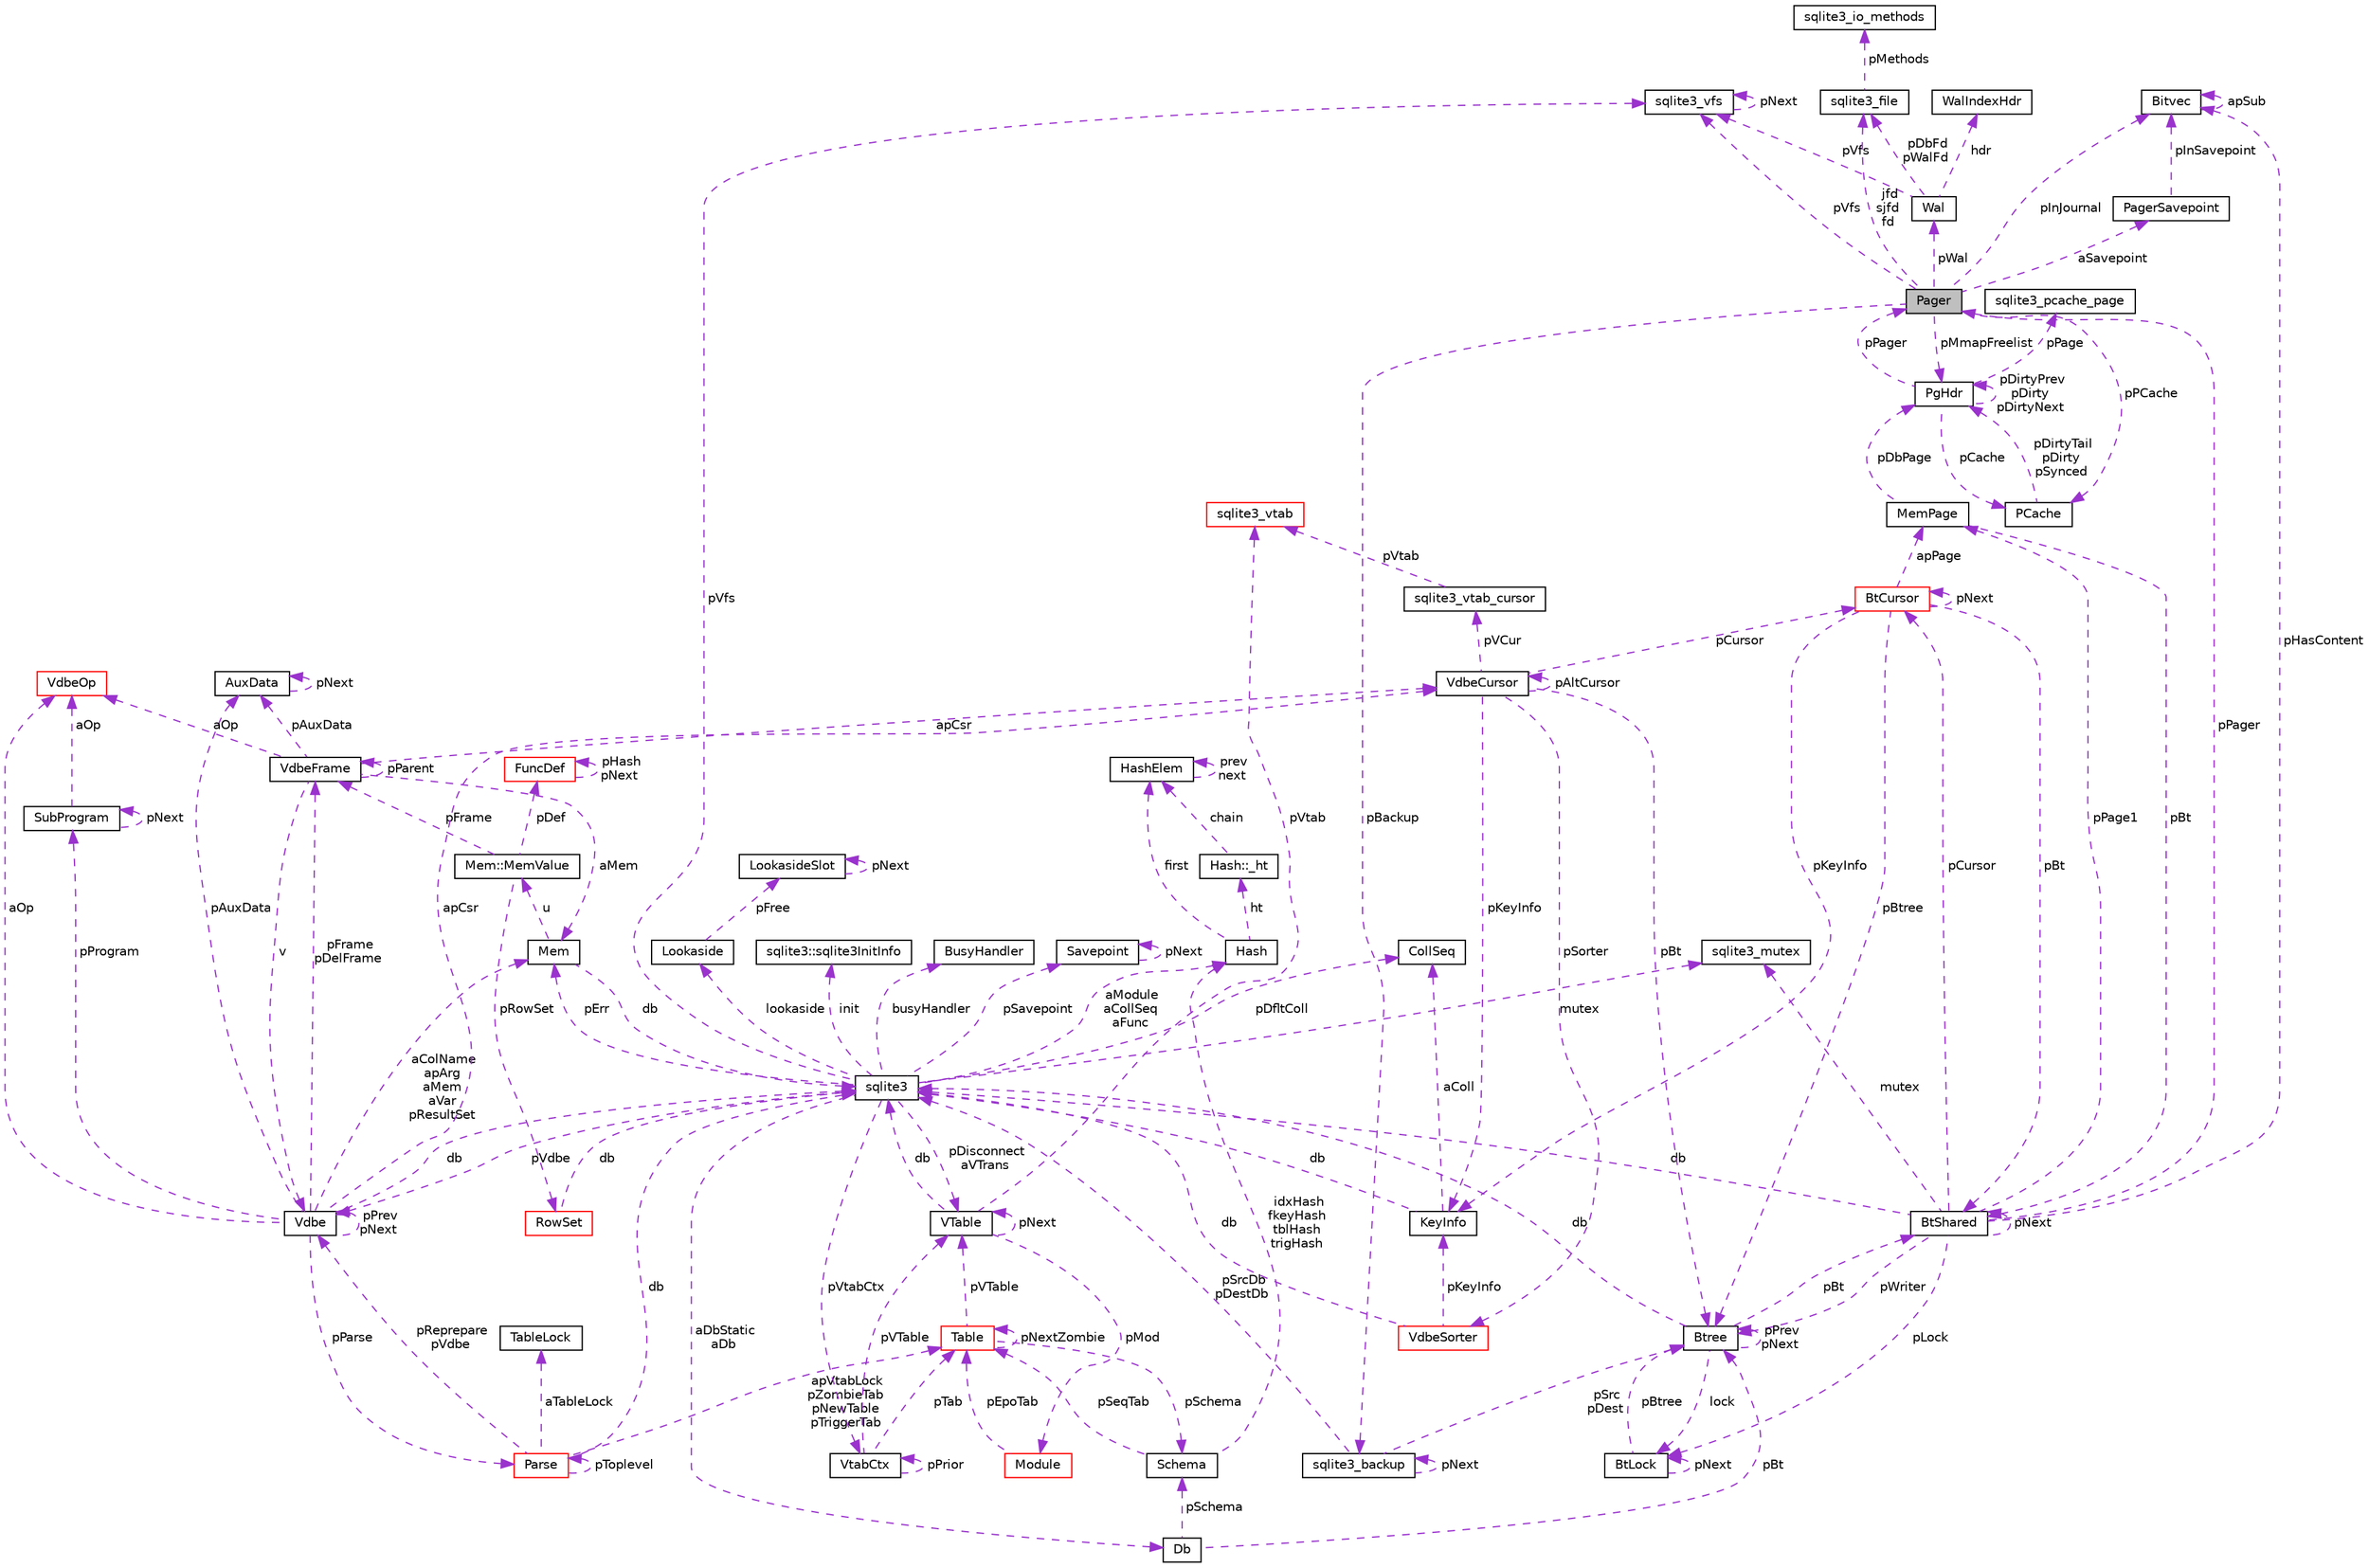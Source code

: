 digraph "Pager"
{
  edge [fontname="Helvetica",fontsize="10",labelfontname="Helvetica",labelfontsize="10"];
  node [fontname="Helvetica",fontsize="10",shape=record];
  Node1 [label="Pager",height=0.2,width=0.4,color="black", fillcolor="grey75", style="filled", fontcolor="black"];
  Node2 -> Node1 [dir="back",color="darkorchid3",fontsize="10",style="dashed",label=" pPCache" ,fontname="Helvetica"];
  Node2 [label="PCache",height=0.2,width=0.4,color="black", fillcolor="white", style="filled",URL="$structPCache.html"];
  Node3 -> Node2 [dir="back",color="darkorchid3",fontsize="10",style="dashed",label=" pDirtyTail\npDirty\npSynced" ,fontname="Helvetica"];
  Node3 [label="PgHdr",height=0.2,width=0.4,color="black", fillcolor="white", style="filled",URL="$structPgHdr.html"];
  Node4 -> Node3 [dir="back",color="darkorchid3",fontsize="10",style="dashed",label=" pPage" ,fontname="Helvetica"];
  Node4 [label="sqlite3_pcache_page",height=0.2,width=0.4,color="black", fillcolor="white", style="filled",URL="$structsqlite3__pcache__page.html"];
  Node2 -> Node3 [dir="back",color="darkorchid3",fontsize="10",style="dashed",label=" pCache" ,fontname="Helvetica"];
  Node3 -> Node3 [dir="back",color="darkorchid3",fontsize="10",style="dashed",label=" pDirtyPrev\npDirty\npDirtyNext" ,fontname="Helvetica"];
  Node1 -> Node3 [dir="back",color="darkorchid3",fontsize="10",style="dashed",label=" pPager" ,fontname="Helvetica"];
  Node5 -> Node1 [dir="back",color="darkorchid3",fontsize="10",style="dashed",label=" pBackup" ,fontname="Helvetica"];
  Node5 [label="sqlite3_backup",height=0.2,width=0.4,color="black", fillcolor="white", style="filled",URL="$structsqlite3__backup.html"];
  Node5 -> Node5 [dir="back",color="darkorchid3",fontsize="10",style="dashed",label=" pNext" ,fontname="Helvetica"];
  Node6 -> Node5 [dir="back",color="darkorchid3",fontsize="10",style="dashed",label=" pSrcDb\npDestDb" ,fontname="Helvetica"];
  Node6 [label="sqlite3",height=0.2,width=0.4,color="black", fillcolor="white", style="filled",URL="$structsqlite3.html"];
  Node7 -> Node6 [dir="back",color="darkorchid3",fontsize="10",style="dashed",label=" pErr" ,fontname="Helvetica"];
  Node7 [label="Mem",height=0.2,width=0.4,color="black", fillcolor="white", style="filled",URL="$structMem.html"];
  Node8 -> Node7 [dir="back",color="darkorchid3",fontsize="10",style="dashed",label=" u" ,fontname="Helvetica"];
  Node8 [label="Mem::MemValue",height=0.2,width=0.4,color="black", fillcolor="white", style="filled",URL="$unionMem_1_1MemValue.html"];
  Node9 -> Node8 [dir="back",color="darkorchid3",fontsize="10",style="dashed",label=" pFrame" ,fontname="Helvetica"];
  Node9 [label="VdbeFrame",height=0.2,width=0.4,color="black", fillcolor="white", style="filled",URL="$structVdbeFrame.html"];
  Node7 -> Node9 [dir="back",color="darkorchid3",fontsize="10",style="dashed",label=" aMem" ,fontname="Helvetica"];
  Node10 -> Node9 [dir="back",color="darkorchid3",fontsize="10",style="dashed",label=" v" ,fontname="Helvetica"];
  Node10 [label="Vdbe",height=0.2,width=0.4,color="black", fillcolor="white", style="filled",URL="$structVdbe.html"];
  Node7 -> Node10 [dir="back",color="darkorchid3",fontsize="10",style="dashed",label=" aColName\napArg\naMem\naVar\npResultSet" ,fontname="Helvetica"];
  Node10 -> Node10 [dir="back",color="darkorchid3",fontsize="10",style="dashed",label=" pPrev\npNext" ,fontname="Helvetica"];
  Node6 -> Node10 [dir="back",color="darkorchid3",fontsize="10",style="dashed",label=" db" ,fontname="Helvetica"];
  Node9 -> Node10 [dir="back",color="darkorchid3",fontsize="10",style="dashed",label=" pFrame\npDelFrame" ,fontname="Helvetica"];
  Node11 -> Node10 [dir="back",color="darkorchid3",fontsize="10",style="dashed",label=" pAuxData" ,fontname="Helvetica"];
  Node11 [label="AuxData",height=0.2,width=0.4,color="black", fillcolor="white", style="filled",URL="$structAuxData.html"];
  Node11 -> Node11 [dir="back",color="darkorchid3",fontsize="10",style="dashed",label=" pNext" ,fontname="Helvetica"];
  Node12 -> Node10 [dir="back",color="darkorchid3",fontsize="10",style="dashed",label=" pProgram" ,fontname="Helvetica"];
  Node12 [label="SubProgram",height=0.2,width=0.4,color="black", fillcolor="white", style="filled",URL="$structSubProgram.html"];
  Node12 -> Node12 [dir="back",color="darkorchid3",fontsize="10",style="dashed",label=" pNext" ,fontname="Helvetica"];
  Node13 -> Node12 [dir="back",color="darkorchid3",fontsize="10",style="dashed",label=" aOp" ,fontname="Helvetica"];
  Node13 [label="VdbeOp",height=0.2,width=0.4,color="red", fillcolor="white", style="filled",URL="$structVdbeOp.html"];
  Node14 -> Node10 [dir="back",color="darkorchid3",fontsize="10",style="dashed",label=" apCsr" ,fontname="Helvetica"];
  Node14 [label="VdbeCursor",height=0.2,width=0.4,color="black", fillcolor="white", style="filled",URL="$structVdbeCursor.html"];
  Node15 -> Node14 [dir="back",color="darkorchid3",fontsize="10",style="dashed",label=" pCursor" ,fontname="Helvetica"];
  Node15 [label="BtCursor",height=0.2,width=0.4,color="red", fillcolor="white", style="filled",URL="$structBtCursor.html"];
  Node15 -> Node15 [dir="back",color="darkorchid3",fontsize="10",style="dashed",label=" pNext" ,fontname="Helvetica"];
  Node16 -> Node15 [dir="back",color="darkorchid3",fontsize="10",style="dashed",label=" pBt" ,fontname="Helvetica"];
  Node16 [label="BtShared",height=0.2,width=0.4,color="black", fillcolor="white", style="filled",URL="$structBtShared.html"];
  Node15 -> Node16 [dir="back",color="darkorchid3",fontsize="10",style="dashed",label=" pCursor" ,fontname="Helvetica"];
  Node16 -> Node16 [dir="back",color="darkorchid3",fontsize="10",style="dashed",label=" pNext" ,fontname="Helvetica"];
  Node6 -> Node16 [dir="back",color="darkorchid3",fontsize="10",style="dashed",label=" db" ,fontname="Helvetica"];
  Node17 -> Node16 [dir="back",color="darkorchid3",fontsize="10",style="dashed",label=" pHasContent" ,fontname="Helvetica"];
  Node17 [label="Bitvec",height=0.2,width=0.4,color="black", fillcolor="white", style="filled",URL="$structBitvec.html"];
  Node17 -> Node17 [dir="back",color="darkorchid3",fontsize="10",style="dashed",label=" apSub" ,fontname="Helvetica"];
  Node18 -> Node16 [dir="back",color="darkorchid3",fontsize="10",style="dashed",label=" mutex" ,fontname="Helvetica"];
  Node18 [label="sqlite3_mutex",height=0.2,width=0.4,color="black", fillcolor="white", style="filled",URL="$structsqlite3__mutex.html"];
  Node19 -> Node16 [dir="back",color="darkorchid3",fontsize="10",style="dashed",label=" pLock" ,fontname="Helvetica"];
  Node19 [label="BtLock",height=0.2,width=0.4,color="black", fillcolor="white", style="filled",URL="$structBtLock.html"];
  Node19 -> Node19 [dir="back",color="darkorchid3",fontsize="10",style="dashed",label=" pNext" ,fontname="Helvetica"];
  Node20 -> Node19 [dir="back",color="darkorchid3",fontsize="10",style="dashed",label=" pBtree" ,fontname="Helvetica"];
  Node20 [label="Btree",height=0.2,width=0.4,color="black", fillcolor="white", style="filled",URL="$structBtree.html"];
  Node16 -> Node20 [dir="back",color="darkorchid3",fontsize="10",style="dashed",label=" pBt" ,fontname="Helvetica"];
  Node6 -> Node20 [dir="back",color="darkorchid3",fontsize="10",style="dashed",label=" db" ,fontname="Helvetica"];
  Node19 -> Node20 [dir="back",color="darkorchid3",fontsize="10",style="dashed",label=" lock" ,fontname="Helvetica"];
  Node20 -> Node20 [dir="back",color="darkorchid3",fontsize="10",style="dashed",label=" pPrev\npNext" ,fontname="Helvetica"];
  Node21 -> Node16 [dir="back",color="darkorchid3",fontsize="10",style="dashed",label=" pPage1" ,fontname="Helvetica"];
  Node21 [label="MemPage",height=0.2,width=0.4,color="black", fillcolor="white", style="filled",URL="$structMemPage.html"];
  Node16 -> Node21 [dir="back",color="darkorchid3",fontsize="10",style="dashed",label=" pBt" ,fontname="Helvetica"];
  Node3 -> Node21 [dir="back",color="darkorchid3",fontsize="10",style="dashed",label=" pDbPage" ,fontname="Helvetica"];
  Node20 -> Node16 [dir="back",color="darkorchid3",fontsize="10",style="dashed",label=" pWriter" ,fontname="Helvetica"];
  Node1 -> Node16 [dir="back",color="darkorchid3",fontsize="10",style="dashed",label=" pPager" ,fontname="Helvetica"];
  Node21 -> Node15 [dir="back",color="darkorchid3",fontsize="10",style="dashed",label=" apPage" ,fontname="Helvetica"];
  Node22 -> Node15 [dir="back",color="darkorchid3",fontsize="10",style="dashed",label=" pKeyInfo" ,fontname="Helvetica"];
  Node22 [label="KeyInfo",height=0.2,width=0.4,color="black", fillcolor="white", style="filled",URL="$structKeyInfo.html"];
  Node6 -> Node22 [dir="back",color="darkorchid3",fontsize="10",style="dashed",label=" db" ,fontname="Helvetica"];
  Node23 -> Node22 [dir="back",color="darkorchid3",fontsize="10",style="dashed",label=" aColl" ,fontname="Helvetica"];
  Node23 [label="CollSeq",height=0.2,width=0.4,color="black", fillcolor="white", style="filled",URL="$structCollSeq.html"];
  Node20 -> Node15 [dir="back",color="darkorchid3",fontsize="10",style="dashed",label=" pBtree" ,fontname="Helvetica"];
  Node24 -> Node14 [dir="back",color="darkorchid3",fontsize="10",style="dashed",label=" pVCur" ,fontname="Helvetica"];
  Node24 [label="sqlite3_vtab_cursor",height=0.2,width=0.4,color="black", fillcolor="white", style="filled",URL="$structsqlite3__vtab__cursor.html"];
  Node25 -> Node24 [dir="back",color="darkorchid3",fontsize="10",style="dashed",label=" pVtab" ,fontname="Helvetica"];
  Node25 [label="sqlite3_vtab",height=0.2,width=0.4,color="red", fillcolor="white", style="filled",URL="$structsqlite3__vtab.html"];
  Node14 -> Node14 [dir="back",color="darkorchid3",fontsize="10",style="dashed",label=" pAltCursor" ,fontname="Helvetica"];
  Node22 -> Node14 [dir="back",color="darkorchid3",fontsize="10",style="dashed",label=" pKeyInfo" ,fontname="Helvetica"];
  Node20 -> Node14 [dir="back",color="darkorchid3",fontsize="10",style="dashed",label=" pBt" ,fontname="Helvetica"];
  Node26 -> Node14 [dir="back",color="darkorchid3",fontsize="10",style="dashed",label=" pSorter" ,fontname="Helvetica"];
  Node26 [label="VdbeSorter",height=0.2,width=0.4,color="red", fillcolor="white", style="filled",URL="$structVdbeSorter.html"];
  Node6 -> Node26 [dir="back",color="darkorchid3",fontsize="10",style="dashed",label=" db" ,fontname="Helvetica"];
  Node22 -> Node26 [dir="back",color="darkorchid3",fontsize="10",style="dashed",label=" pKeyInfo" ,fontname="Helvetica"];
  Node27 -> Node10 [dir="back",color="darkorchid3",fontsize="10",style="dashed",label=" pParse" ,fontname="Helvetica"];
  Node27 [label="Parse",height=0.2,width=0.4,color="red", fillcolor="white", style="filled",URL="$structParse.html"];
  Node10 -> Node27 [dir="back",color="darkorchid3",fontsize="10",style="dashed",label=" pReprepare\npVdbe" ,fontname="Helvetica"];
  Node6 -> Node27 [dir="back",color="darkorchid3",fontsize="10",style="dashed",label=" db" ,fontname="Helvetica"];
  Node28 -> Node27 [dir="back",color="darkorchid3",fontsize="10",style="dashed",label=" aTableLock" ,fontname="Helvetica"];
  Node28 [label="TableLock",height=0.2,width=0.4,color="black", fillcolor="white", style="filled",URL="$structTableLock.html"];
  Node29 -> Node27 [dir="back",color="darkorchid3",fontsize="10",style="dashed",label=" apVtabLock\npZombieTab\npNewTable\npTriggerTab" ,fontname="Helvetica"];
  Node29 [label="Table",height=0.2,width=0.4,color="red", fillcolor="white", style="filled",URL="$structTable.html"];
  Node30 -> Node29 [dir="back",color="darkorchid3",fontsize="10",style="dashed",label=" pSchema" ,fontname="Helvetica"];
  Node30 [label="Schema",height=0.2,width=0.4,color="black", fillcolor="white", style="filled",URL="$structSchema.html"];
  Node29 -> Node30 [dir="back",color="darkorchid3",fontsize="10",style="dashed",label=" pSeqTab" ,fontname="Helvetica"];
  Node31 -> Node30 [dir="back",color="darkorchid3",fontsize="10",style="dashed",label=" idxHash\nfkeyHash\ntblHash\ntrigHash" ,fontname="Helvetica"];
  Node31 [label="Hash",height=0.2,width=0.4,color="black", fillcolor="white", style="filled",URL="$structHash.html"];
  Node32 -> Node31 [dir="back",color="darkorchid3",fontsize="10",style="dashed",label=" ht" ,fontname="Helvetica"];
  Node32 [label="Hash::_ht",height=0.2,width=0.4,color="black", fillcolor="white", style="filled",URL="$structHash_1_1__ht.html"];
  Node33 -> Node32 [dir="back",color="darkorchid3",fontsize="10",style="dashed",label=" chain" ,fontname="Helvetica"];
  Node33 [label="HashElem",height=0.2,width=0.4,color="black", fillcolor="white", style="filled",URL="$structHashElem.html"];
  Node33 -> Node33 [dir="back",color="darkorchid3",fontsize="10",style="dashed",label=" prev\nnext" ,fontname="Helvetica"];
  Node33 -> Node31 [dir="back",color="darkorchid3",fontsize="10",style="dashed",label=" first" ,fontname="Helvetica"];
  Node34 -> Node29 [dir="back",color="darkorchid3",fontsize="10",style="dashed",label=" pVTable" ,fontname="Helvetica"];
  Node34 [label="VTable",height=0.2,width=0.4,color="black", fillcolor="white", style="filled",URL="$structVTable.html"];
  Node6 -> Node34 [dir="back",color="darkorchid3",fontsize="10",style="dashed",label=" db" ,fontname="Helvetica"];
  Node34 -> Node34 [dir="back",color="darkorchid3",fontsize="10",style="dashed",label=" pNext" ,fontname="Helvetica"];
  Node35 -> Node34 [dir="back",color="darkorchid3",fontsize="10",style="dashed",label=" pMod" ,fontname="Helvetica"];
  Node35 [label="Module",height=0.2,width=0.4,color="red", fillcolor="white", style="filled",URL="$structModule.html"];
  Node29 -> Node35 [dir="back",color="darkorchid3",fontsize="10",style="dashed",label=" pEpoTab" ,fontname="Helvetica"];
  Node25 -> Node34 [dir="back",color="darkorchid3",fontsize="10",style="dashed",label=" pVtab" ,fontname="Helvetica"];
  Node29 -> Node29 [dir="back",color="darkorchid3",fontsize="10",style="dashed",label=" pNextZombie" ,fontname="Helvetica"];
  Node27 -> Node27 [dir="back",color="darkorchid3",fontsize="10",style="dashed",label=" pToplevel" ,fontname="Helvetica"];
  Node13 -> Node10 [dir="back",color="darkorchid3",fontsize="10",style="dashed",label=" aOp" ,fontname="Helvetica"];
  Node9 -> Node9 [dir="back",color="darkorchid3",fontsize="10",style="dashed",label=" pParent" ,fontname="Helvetica"];
  Node11 -> Node9 [dir="back",color="darkorchid3",fontsize="10",style="dashed",label=" pAuxData" ,fontname="Helvetica"];
  Node14 -> Node9 [dir="back",color="darkorchid3",fontsize="10",style="dashed",label=" apCsr" ,fontname="Helvetica"];
  Node13 -> Node9 [dir="back",color="darkorchid3",fontsize="10",style="dashed",label=" aOp" ,fontname="Helvetica"];
  Node36 -> Node8 [dir="back",color="darkorchid3",fontsize="10",style="dashed",label=" pRowSet" ,fontname="Helvetica"];
  Node36 [label="RowSet",height=0.2,width=0.4,color="red", fillcolor="white", style="filled",URL="$structRowSet.html"];
  Node6 -> Node36 [dir="back",color="darkorchid3",fontsize="10",style="dashed",label=" db" ,fontname="Helvetica"];
  Node37 -> Node8 [dir="back",color="darkorchid3",fontsize="10",style="dashed",label=" pDef" ,fontname="Helvetica"];
  Node37 [label="FuncDef",height=0.2,width=0.4,color="red", fillcolor="white", style="filled",URL="$structFuncDef.html"];
  Node37 -> Node37 [dir="back",color="darkorchid3",fontsize="10",style="dashed",label=" pHash\npNext" ,fontname="Helvetica"];
  Node6 -> Node7 [dir="back",color="darkorchid3",fontsize="10",style="dashed",label=" db" ,fontname="Helvetica"];
  Node10 -> Node6 [dir="back",color="darkorchid3",fontsize="10",style="dashed",label=" pVdbe" ,fontname="Helvetica"];
  Node38 -> Node6 [dir="back",color="darkorchid3",fontsize="10",style="dashed",label=" pSavepoint" ,fontname="Helvetica"];
  Node38 [label="Savepoint",height=0.2,width=0.4,color="black", fillcolor="white", style="filled",URL="$structSavepoint.html"];
  Node38 -> Node38 [dir="back",color="darkorchid3",fontsize="10",style="dashed",label=" pNext" ,fontname="Helvetica"];
  Node39 -> Node6 [dir="back",color="darkorchid3",fontsize="10",style="dashed",label=" lookaside" ,fontname="Helvetica"];
  Node39 [label="Lookaside",height=0.2,width=0.4,color="black", fillcolor="white", style="filled",URL="$structLookaside.html"];
  Node40 -> Node39 [dir="back",color="darkorchid3",fontsize="10",style="dashed",label=" pFree" ,fontname="Helvetica"];
  Node40 [label="LookasideSlot",height=0.2,width=0.4,color="black", fillcolor="white", style="filled",URL="$structLookasideSlot.html"];
  Node40 -> Node40 [dir="back",color="darkorchid3",fontsize="10",style="dashed",label=" pNext" ,fontname="Helvetica"];
  Node18 -> Node6 [dir="back",color="darkorchid3",fontsize="10",style="dashed",label=" mutex" ,fontname="Helvetica"];
  Node41 -> Node6 [dir="back",color="darkorchid3",fontsize="10",style="dashed",label=" pVfs" ,fontname="Helvetica"];
  Node41 [label="sqlite3_vfs",height=0.2,width=0.4,color="black", fillcolor="white", style="filled",URL="$structsqlite3__vfs.html"];
  Node41 -> Node41 [dir="back",color="darkorchid3",fontsize="10",style="dashed",label=" pNext" ,fontname="Helvetica"];
  Node42 -> Node6 [dir="back",color="darkorchid3",fontsize="10",style="dashed",label=" init" ,fontname="Helvetica"];
  Node42 [label="sqlite3::sqlite3InitInfo",height=0.2,width=0.4,color="black", fillcolor="white", style="filled",URL="$structsqlite3_1_1sqlite3InitInfo.html"];
  Node43 -> Node6 [dir="back",color="darkorchid3",fontsize="10",style="dashed",label=" busyHandler" ,fontname="Helvetica"];
  Node43 [label="BusyHandler",height=0.2,width=0.4,color="black", fillcolor="white", style="filled",URL="$structBusyHandler.html"];
  Node44 -> Node6 [dir="back",color="darkorchid3",fontsize="10",style="dashed",label=" pVtabCtx" ,fontname="Helvetica"];
  Node44 [label="VtabCtx",height=0.2,width=0.4,color="black", fillcolor="white", style="filled",URL="$structVtabCtx.html"];
  Node44 -> Node44 [dir="back",color="darkorchid3",fontsize="10",style="dashed",label=" pPrior" ,fontname="Helvetica"];
  Node34 -> Node44 [dir="back",color="darkorchid3",fontsize="10",style="dashed",label=" pVTable" ,fontname="Helvetica"];
  Node29 -> Node44 [dir="back",color="darkorchid3",fontsize="10",style="dashed",label=" pTab" ,fontname="Helvetica"];
  Node23 -> Node6 [dir="back",color="darkorchid3",fontsize="10",style="dashed",label=" pDfltColl" ,fontname="Helvetica"];
  Node34 -> Node6 [dir="back",color="darkorchid3",fontsize="10",style="dashed",label=" pDisconnect\naVTrans" ,fontname="Helvetica"];
  Node45 -> Node6 [dir="back",color="darkorchid3",fontsize="10",style="dashed",label=" aDbStatic\naDb" ,fontname="Helvetica"];
  Node45 [label="Db",height=0.2,width=0.4,color="black", fillcolor="white", style="filled",URL="$structDb.html"];
  Node30 -> Node45 [dir="back",color="darkorchid3",fontsize="10",style="dashed",label=" pSchema" ,fontname="Helvetica"];
  Node20 -> Node45 [dir="back",color="darkorchid3",fontsize="10",style="dashed",label=" pBt" ,fontname="Helvetica"];
  Node31 -> Node6 [dir="back",color="darkorchid3",fontsize="10",style="dashed",label=" aModule\naCollSeq\naFunc" ,fontname="Helvetica"];
  Node20 -> Node5 [dir="back",color="darkorchid3",fontsize="10",style="dashed",label=" pSrc\npDest" ,fontname="Helvetica"];
  Node17 -> Node1 [dir="back",color="darkorchid3",fontsize="10",style="dashed",label=" pInJournal" ,fontname="Helvetica"];
  Node46 -> Node1 [dir="back",color="darkorchid3",fontsize="10",style="dashed",label=" jfd\nsjfd\nfd" ,fontname="Helvetica"];
  Node46 [label="sqlite3_file",height=0.2,width=0.4,color="black", fillcolor="white", style="filled",URL="$structsqlite3__file.html"];
  Node47 -> Node46 [dir="back",color="darkorchid3",fontsize="10",style="dashed",label=" pMethods" ,fontname="Helvetica"];
  Node47 [label="sqlite3_io_methods",height=0.2,width=0.4,color="black", fillcolor="white", style="filled",URL="$structsqlite3__io__methods.html"];
  Node41 -> Node1 [dir="back",color="darkorchid3",fontsize="10",style="dashed",label=" pVfs" ,fontname="Helvetica"];
  Node3 -> Node1 [dir="back",color="darkorchid3",fontsize="10",style="dashed",label=" pMmapFreelist" ,fontname="Helvetica"];
  Node48 -> Node1 [dir="back",color="darkorchid3",fontsize="10",style="dashed",label=" pWal" ,fontname="Helvetica"];
  Node48 [label="Wal",height=0.2,width=0.4,color="black", fillcolor="white", style="filled",URL="$structWal.html"];
  Node46 -> Node48 [dir="back",color="darkorchid3",fontsize="10",style="dashed",label=" pDbFd\npWalFd" ,fontname="Helvetica"];
  Node41 -> Node48 [dir="back",color="darkorchid3",fontsize="10",style="dashed",label=" pVfs" ,fontname="Helvetica"];
  Node49 -> Node48 [dir="back",color="darkorchid3",fontsize="10",style="dashed",label=" hdr" ,fontname="Helvetica"];
  Node49 [label="WalIndexHdr",height=0.2,width=0.4,color="black", fillcolor="white", style="filled",URL="$structWalIndexHdr.html"];
  Node50 -> Node1 [dir="back",color="darkorchid3",fontsize="10",style="dashed",label=" aSavepoint" ,fontname="Helvetica"];
  Node50 [label="PagerSavepoint",height=0.2,width=0.4,color="black", fillcolor="white", style="filled",URL="$structPagerSavepoint.html"];
  Node17 -> Node50 [dir="back",color="darkorchid3",fontsize="10",style="dashed",label=" pInSavepoint" ,fontname="Helvetica"];
}

